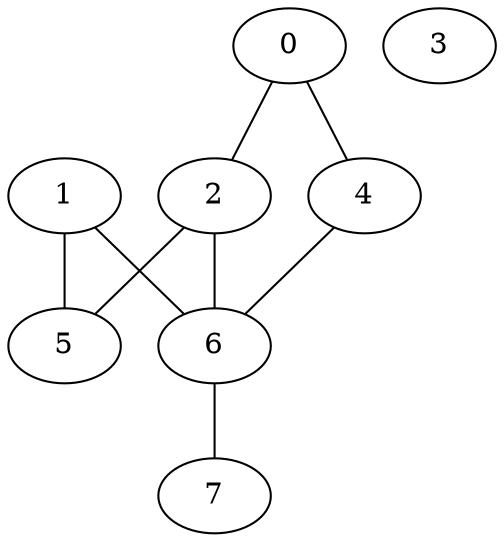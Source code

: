 graph "sampletest150-mod4_image17.bmp" {
	0	 [type=corner,
		x=471,
		y=192];
	2	 [type=intersection,
		x=335,
		y=215];
	0 -- 2	 [angle0="-.17",
		frequency=1,
		type0=line];
	4	 [type=corner,
		x=448,
		y=289];
	0 -- 4	 [angle0="-1.34",
		frequency=1,
		type0=line];
	1	 [type=corner,
		x=54,
		y=299];
	5	 [type=corner,
		x=69,
		y=223];
	1 -- 5	 [angle0="-1.38",
		frequency=1,
		type0=line];
	6	 [type=intersection,
		x=346,
		y=304];
	1 -- 6	 [angle0=".02",
		frequency=1,
		type0=line];
	2 -- 5	 [angle0="-.03",
		frequency=1,
		type0=line];
	2 -- 6	 [angle0="1.45",
		frequency=1,
		type0=line];
	3	 [type=circle,
		x=406,
		y=257];
	4 -- 6	 [angle0="-.15",
		frequency=1,
		type0=line];
	7	 [type=endpoint,
		x=414,
		y=327];
	6 -- 7	 [angle0=".33",
		frequency=1,
		type0=line];
}
